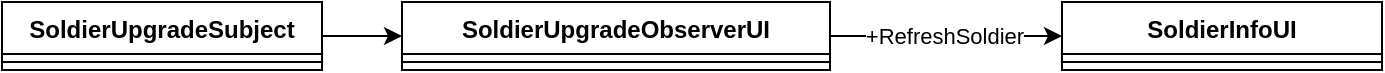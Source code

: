 <mxfile version="22.1.11" type="device">
  <diagram name="第 1 页" id="fpE1_4IKvc_9gq_Khddn">
    <mxGraphModel dx="1418" dy="828" grid="1" gridSize="10" guides="1" tooltips="1" connect="1" arrows="1" fold="1" page="1" pageScale="1" pageWidth="827" pageHeight="1169" math="0" shadow="0">
      <root>
        <mxCell id="0" />
        <mxCell id="1" parent="0" />
        <mxCell id="2AMBt5WjqQSkl7HTM4h--10" style="edgeStyle=orthogonalEdgeStyle;rounded=0;orthogonalLoop=1;jettySize=auto;html=1;exitX=1;exitY=0.5;exitDx=0;exitDy=0;" parent="1" source="2AMBt5WjqQSkl7HTM4h--1" target="2AMBt5WjqQSkl7HTM4h--5" edge="1">
          <mxGeometry relative="1" as="geometry" />
        </mxCell>
        <mxCell id="2AMBt5WjqQSkl7HTM4h--12" value="+RefreshSoldier" style="edgeLabel;html=1;align=center;verticalAlign=middle;resizable=0;points=[];" parent="2AMBt5WjqQSkl7HTM4h--10" vertex="1" connectable="0">
          <mxGeometry x="-0.019" relative="1" as="geometry">
            <mxPoint as="offset" />
          </mxGeometry>
        </mxCell>
        <mxCell id="2AMBt5WjqQSkl7HTM4h--1" value="SoldierUpgradeObserverUI" style="swimlane;fontStyle=1;align=center;verticalAlign=top;childLayout=stackLayout;horizontal=1;startSize=26;horizontalStack=0;resizeParent=1;resizeParentMax=0;resizeLast=0;collapsible=1;marginBottom=0;whiteSpace=wrap;html=1;" parent="1" vertex="1">
          <mxGeometry x="280" y="400" width="214" height="34" as="geometry" />
        </mxCell>
        <mxCell id="2AMBt5WjqQSkl7HTM4h--3" value="" style="line;strokeWidth=1;fillColor=none;align=left;verticalAlign=middle;spacingTop=-1;spacingLeft=3;spacingRight=3;rotatable=0;labelPosition=right;points=[];portConstraint=eastwest;strokeColor=inherit;" parent="2AMBt5WjqQSkl7HTM4h--1" vertex="1">
          <mxGeometry y="26" width="214" height="8" as="geometry" />
        </mxCell>
        <mxCell id="2AMBt5WjqQSkl7HTM4h--5" value="SoldierInfoUI" style="swimlane;fontStyle=1;align=center;verticalAlign=top;childLayout=stackLayout;horizontal=1;startSize=26;horizontalStack=0;resizeParent=1;resizeParentMax=0;resizeLast=0;collapsible=1;marginBottom=0;whiteSpace=wrap;html=1;" parent="1" vertex="1">
          <mxGeometry x="610" y="400" width="160" height="34" as="geometry" />
        </mxCell>
        <mxCell id="2AMBt5WjqQSkl7HTM4h--6" value="" style="line;strokeWidth=1;fillColor=none;align=left;verticalAlign=middle;spacingTop=-1;spacingLeft=3;spacingRight=3;rotatable=0;labelPosition=right;points=[];portConstraint=eastwest;strokeColor=inherit;" parent="2AMBt5WjqQSkl7HTM4h--5" vertex="1">
          <mxGeometry y="26" width="160" height="8" as="geometry" />
        </mxCell>
        <mxCell id="2AMBt5WjqQSkl7HTM4h--9" style="rounded=0;orthogonalLoop=1;jettySize=auto;html=1;exitX=1;exitY=0.5;exitDx=0;exitDy=0;entryX=0;entryY=0.5;entryDx=0;entryDy=0;" parent="1" source="2AMBt5WjqQSkl7HTM4h--7" target="2AMBt5WjqQSkl7HTM4h--1" edge="1">
          <mxGeometry relative="1" as="geometry" />
        </mxCell>
        <mxCell id="2AMBt5WjqQSkl7HTM4h--7" value="SoldierUpgradeSubject" style="swimlane;fontStyle=1;align=center;verticalAlign=top;childLayout=stackLayout;horizontal=1;startSize=26;horizontalStack=0;resizeParent=1;resizeParentMax=0;resizeLast=0;collapsible=1;marginBottom=0;whiteSpace=wrap;html=1;" parent="1" vertex="1">
          <mxGeometry x="80" y="400" width="160" height="34" as="geometry" />
        </mxCell>
        <mxCell id="2AMBt5WjqQSkl7HTM4h--8" value="" style="line;strokeWidth=1;fillColor=none;align=left;verticalAlign=middle;spacingTop=-1;spacingLeft=3;spacingRight=3;rotatable=0;labelPosition=right;points=[];portConstraint=eastwest;strokeColor=inherit;" parent="2AMBt5WjqQSkl7HTM4h--7" vertex="1">
          <mxGeometry y="26" width="160" height="8" as="geometry" />
        </mxCell>
      </root>
    </mxGraphModel>
  </diagram>
</mxfile>
